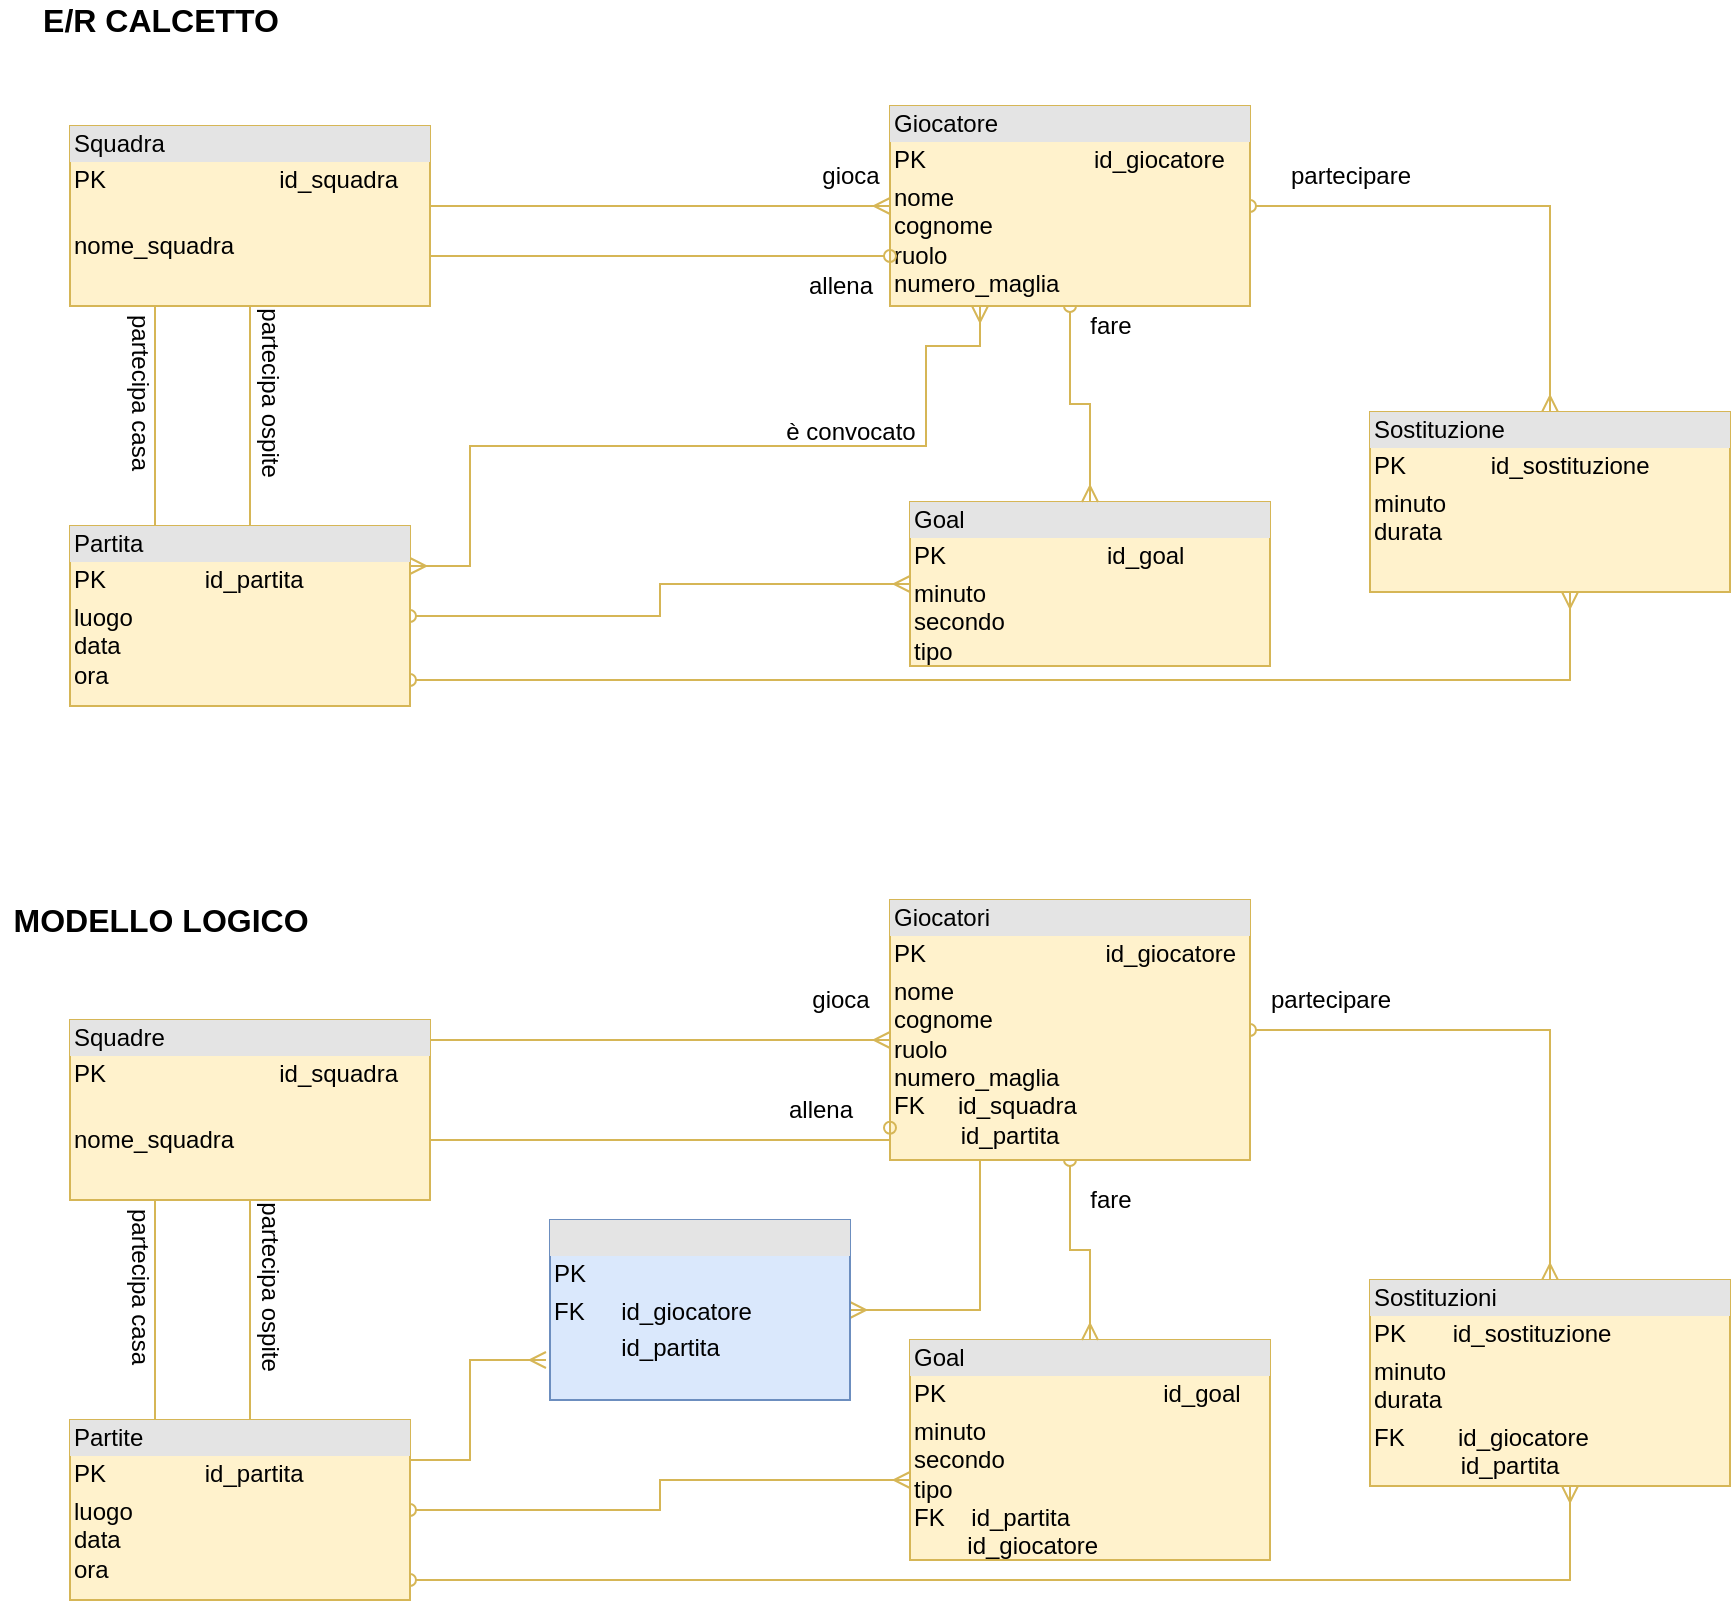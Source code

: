 <mxfile version="14.2.3" type="github">
  <diagram name="Page-1" id="e7e014a7-5840-1c2e-5031-d8a46d1fe8dd">
    <mxGraphModel dx="1038" dy="524" grid="1" gridSize="10" guides="1" tooltips="1" connect="1" arrows="1" fold="1" page="1" pageScale="1" pageWidth="1169" pageHeight="826" background="#ffffff" math="0" shadow="0">
      <root>
        <mxCell id="0" />
        <mxCell id="1" parent="0" />
        <mxCell id="w6DZIcDDy9iwqh8SUhIx-41" value="&lt;div style=&quot;box-sizing: border-box ; width: 100% ; background: #e4e4e4 ; padding: 2px&quot;&gt;Goal&lt;/div&gt;&lt;table style=&quot;width: 100% ; font-size: 1em&quot; cellpadding=&quot;2&quot; cellspacing=&quot;0&quot;&gt;&lt;tbody&gt;&lt;tr&gt;&lt;td&gt;PK&lt;/td&gt;&lt;td&gt;id_goal&lt;/td&gt;&lt;/tr&gt;&lt;tr&gt;&lt;td&gt;minuto&lt;br&gt;secondo&lt;br&gt;tipo&lt;/td&gt;&lt;td&gt;&lt;br&gt;&lt;/td&gt;&lt;/tr&gt;&lt;tr&gt;&lt;td&gt;&lt;/td&gt;&lt;td&gt;&lt;br&gt;&lt;/td&gt;&lt;/tr&gt;&lt;/tbody&gt;&lt;/table&gt;" style="verticalAlign=top;align=left;overflow=fill;html=1;fillColor=#fff2cc;strokeColor=#d6b656;" parent="1" vertex="1">
          <mxGeometry x="480" y="311" width="180" height="82" as="geometry" />
        </mxCell>
        <mxCell id="w6DZIcDDy9iwqh8SUhIx-52" style="edgeStyle=orthogonalEdgeStyle;rounded=0;orthogonalLoop=1;jettySize=auto;html=1;startArrow=oval;startFill=0;endArrow=ERmany;endFill=0;fillColor=#fff2cc;strokeColor=#d6b656;" parent="1" source="w6DZIcDDy9iwqh8SUhIx-42" target="w6DZIcDDy9iwqh8SUhIx-41" edge="1">
          <mxGeometry relative="1" as="geometry" />
        </mxCell>
        <mxCell id="w6DZIcDDy9iwqh8SUhIx-53" style="edgeStyle=orthogonalEdgeStyle;rounded=0;orthogonalLoop=1;jettySize=auto;html=1;startArrow=oval;startFill=0;endArrow=ERmany;endFill=0;fillColor=#fff2cc;strokeColor=#d6b656;" parent="1" source="w6DZIcDDy9iwqh8SUhIx-42" target="w6DZIcDDy9iwqh8SUhIx-47" edge="1">
          <mxGeometry relative="1" as="geometry">
            <mxPoint x="810" y="391" as="targetPoint" />
            <Array as="points">
              <mxPoint x="810" y="400" />
            </Array>
          </mxGeometry>
        </mxCell>
        <mxCell id="w6DZIcDDy9iwqh8SUhIx-54" style="edgeStyle=orthogonalEdgeStyle;rounded=0;orthogonalLoop=1;jettySize=auto;html=1;startArrow=ERmany;startFill=0;endArrow=ERmany;endFill=0;fillColor=#fff2cc;strokeColor=#d6b656;entryX=0.25;entryY=1;entryDx=0;entryDy=0;" parent="1" source="w6DZIcDDy9iwqh8SUhIx-42" target="w6DZIcDDy9iwqh8SUhIx-43" edge="1">
          <mxGeometry relative="1" as="geometry">
            <mxPoint x="488" y="236" as="targetPoint" />
            <Array as="points">
              <mxPoint x="260" y="343" />
              <mxPoint x="260" y="283" />
              <mxPoint x="488" y="283" />
              <mxPoint x="488" y="233" />
              <mxPoint x="515" y="233" />
            </Array>
          </mxGeometry>
        </mxCell>
        <mxCell id="w6DZIcDDy9iwqh8SUhIx-42" value="&lt;div style=&quot;box-sizing: border-box ; width: 100% ; background: #e4e4e4 ; padding: 2px&quot;&gt;Partita&lt;/div&gt;&lt;table style=&quot;width: 100% ; font-size: 1em&quot; cellpadding=&quot;2&quot; cellspacing=&quot;0&quot;&gt;&lt;tbody&gt;&lt;tr&gt;&lt;td&gt;PK&lt;/td&gt;&lt;td&gt;id_partita&lt;/td&gt;&lt;/tr&gt;&lt;tr&gt;&lt;td&gt;luogo&lt;br&gt;data&lt;br&gt;ora&lt;/td&gt;&lt;td&gt;&lt;br&gt;&lt;/td&gt;&lt;/tr&gt;&lt;tr&gt;&lt;td&gt;&lt;/td&gt;&lt;td&gt;&lt;br&gt;&lt;/td&gt;&lt;/tr&gt;&lt;/tbody&gt;&lt;/table&gt;" style="verticalAlign=top;align=left;overflow=fill;html=1;fillColor=#fff2cc;strokeColor=#d6b656;" parent="1" vertex="1">
          <mxGeometry x="60" y="323" width="170" height="90" as="geometry" />
        </mxCell>
        <mxCell id="w6DZIcDDy9iwqh8SUhIx-50" style="edgeStyle=orthogonalEdgeStyle;rounded=0;orthogonalLoop=1;jettySize=auto;html=1;endArrow=ERmany;endFill=0;startArrow=oval;startFill=0;fillColor=#fff2cc;strokeColor=#d6b656;" parent="1" source="w6DZIcDDy9iwqh8SUhIx-43" target="w6DZIcDDy9iwqh8SUhIx-47" edge="1">
          <mxGeometry relative="1" as="geometry" />
        </mxCell>
        <mxCell id="w6DZIcDDy9iwqh8SUhIx-51" style="edgeStyle=orthogonalEdgeStyle;rounded=0;orthogonalLoop=1;jettySize=auto;html=1;startArrow=oval;startFill=0;endArrow=ERmany;endFill=0;fillColor=#fff2cc;strokeColor=#d6b656;" parent="1" source="w6DZIcDDy9iwqh8SUhIx-43" target="w6DZIcDDy9iwqh8SUhIx-41" edge="1">
          <mxGeometry relative="1" as="geometry" />
        </mxCell>
        <mxCell id="w6DZIcDDy9iwqh8SUhIx-43" value="&lt;div style=&quot;box-sizing: border-box ; width: 100% ; background: #e4e4e4 ; padding: 2px&quot;&gt;Giocatore&lt;/div&gt;&lt;table style=&quot;width: 100% ; font-size: 1em&quot; cellpadding=&quot;2&quot; cellspacing=&quot;0&quot;&gt;&lt;tbody&gt;&lt;tr&gt;&lt;td&gt;PK&lt;/td&gt;&lt;td&gt;id_giocatore&lt;/td&gt;&lt;/tr&gt;&lt;tr&gt;&lt;td&gt;nome&lt;br&gt;cognome&lt;br&gt;ruolo&lt;br&gt;numero_maglia&lt;/td&gt;&lt;td&gt;&lt;br&gt;&lt;/td&gt;&lt;/tr&gt;&lt;tr&gt;&lt;td&gt;&lt;/td&gt;&lt;td&gt;&lt;br&gt;&lt;/td&gt;&lt;/tr&gt;&lt;/tbody&gt;&lt;/table&gt;" style="verticalAlign=top;align=left;overflow=fill;html=1;fillColor=#fff2cc;strokeColor=#d6b656;" parent="1" vertex="1">
          <mxGeometry x="470" y="113" width="180" height="100" as="geometry" />
        </mxCell>
        <mxCell id="w6DZIcDDy9iwqh8SUhIx-48" style="edgeStyle=orthogonalEdgeStyle;rounded=0;orthogonalLoop=1;jettySize=auto;html=1;endArrow=ERmany;endFill=0;fillColor=#fff2cc;strokeColor=#d6b656;" parent="1" source="w6DZIcDDy9iwqh8SUhIx-44" target="w6DZIcDDy9iwqh8SUhIx-43" edge="1">
          <mxGeometry relative="1" as="geometry">
            <Array as="points">
              <mxPoint x="300" y="163" />
              <mxPoint x="300" y="163" />
            </Array>
          </mxGeometry>
        </mxCell>
        <mxCell id="w6DZIcDDy9iwqh8SUhIx-55" style="edgeStyle=orthogonalEdgeStyle;rounded=0;orthogonalLoop=1;jettySize=auto;html=1;startArrow=none;startFill=0;endArrow=none;endFill=0;fillColor=#fff2cc;strokeColor=#d6b656;" parent="1" source="w6DZIcDDy9iwqh8SUhIx-44" target="w6DZIcDDy9iwqh8SUhIx-42" edge="1">
          <mxGeometry relative="1" as="geometry">
            <Array as="points">
              <mxPoint x="150" y="303" />
              <mxPoint x="150" y="303" />
            </Array>
          </mxGeometry>
        </mxCell>
        <mxCell id="w6DZIcDDy9iwqh8SUhIx-56" style="edgeStyle=orthogonalEdgeStyle;rounded=0;orthogonalLoop=1;jettySize=auto;html=1;entryX=0.25;entryY=0;entryDx=0;entryDy=0;startArrow=none;startFill=0;endArrow=none;endFill=0;fillColor=#fff2cc;strokeColor=#d6b656;" parent="1" source="w6DZIcDDy9iwqh8SUhIx-44" target="w6DZIcDDy9iwqh8SUhIx-42" edge="1">
          <mxGeometry relative="1" as="geometry">
            <Array as="points">
              <mxPoint x="103" y="273" />
            </Array>
          </mxGeometry>
        </mxCell>
        <mxCell id="w6DZIcDDy9iwqh8SUhIx-63" style="edgeStyle=orthogonalEdgeStyle;rounded=0;orthogonalLoop=1;jettySize=auto;html=1;entryX=0;entryY=0.75;entryDx=0;entryDy=0;startArrow=none;startFill=0;endArrow=oval;endFill=0;fillColor=#fff2cc;strokeColor=#d6b656;" parent="1" source="w6DZIcDDy9iwqh8SUhIx-44" target="w6DZIcDDy9iwqh8SUhIx-43" edge="1">
          <mxGeometry relative="1" as="geometry">
            <Array as="points">
              <mxPoint x="300" y="188" />
              <mxPoint x="300" y="188" />
            </Array>
          </mxGeometry>
        </mxCell>
        <mxCell id="w6DZIcDDy9iwqh8SUhIx-44" value="&lt;div style=&quot;box-sizing: border-box ; width: 100% ; background: #e4e4e4 ; padding: 2px&quot;&gt;Squadra&lt;/div&gt;&lt;table style=&quot;width: 100% ; font-size: 1em&quot; cellpadding=&quot;2&quot; cellspacing=&quot;0&quot;&gt;&lt;tbody&gt;&lt;tr&gt;&lt;td&gt;PK&lt;/td&gt;&lt;td&gt;id_squadra&lt;/td&gt;&lt;/tr&gt;&lt;tr&gt;&lt;td&gt;&lt;br&gt;nome_squadra&lt;/td&gt;&lt;td&gt;&lt;br&gt;&lt;/td&gt;&lt;/tr&gt;&lt;tr&gt;&lt;td&gt;&lt;/td&gt;&lt;td&gt;&lt;br&gt;&lt;/td&gt;&lt;/tr&gt;&lt;/tbody&gt;&lt;/table&gt;" style="verticalAlign=top;align=left;overflow=fill;html=1;fillColor=#fff2cc;strokeColor=#d6b656;" parent="1" vertex="1">
          <mxGeometry x="60" y="123" width="180" height="90" as="geometry" />
        </mxCell>
        <mxCell id="w6DZIcDDy9iwqh8SUhIx-47" value="&lt;div style=&quot;box-sizing: border-box ; width: 100% ; background: #e4e4e4 ; padding: 2px&quot;&gt;Sostituzione&lt;/div&gt;&lt;table style=&quot;width: 100% ; font-size: 1em&quot; cellpadding=&quot;2&quot; cellspacing=&quot;0&quot;&gt;&lt;tbody&gt;&lt;tr&gt;&lt;td&gt;PK&lt;/td&gt;&lt;td&gt;id_sostituzione&lt;/td&gt;&lt;/tr&gt;&lt;tr&gt;&lt;td&gt;minuto&lt;br&gt;durata&lt;/td&gt;&lt;td&gt;&lt;br&gt;&lt;/td&gt;&lt;/tr&gt;&lt;tr&gt;&lt;td&gt;&lt;/td&gt;&lt;td&gt;&lt;br&gt;&lt;/td&gt;&lt;/tr&gt;&lt;/tbody&gt;&lt;/table&gt;" style="verticalAlign=top;align=left;overflow=fill;html=1;fillColor=#fff2cc;strokeColor=#d6b656;" parent="1" vertex="1">
          <mxGeometry x="710" y="266" width="180" height="90" as="geometry" />
        </mxCell>
        <mxCell id="w6DZIcDDy9iwqh8SUhIx-57" value="partecipare" style="text;html=1;align=center;verticalAlign=middle;resizable=0;points=[];autosize=1;" parent="1" vertex="1">
          <mxGeometry x="660" y="138" width="80" height="20" as="geometry" />
        </mxCell>
        <mxCell id="w6DZIcDDy9iwqh8SUhIx-59" value="fare" style="text;html=1;align=center;verticalAlign=middle;resizable=0;points=[];autosize=1;" parent="1" vertex="1">
          <mxGeometry x="560" y="213" width="40" height="20" as="geometry" />
        </mxCell>
        <mxCell id="w6DZIcDDy9iwqh8SUhIx-60" value="è convocato" style="text;html=1;align=center;verticalAlign=middle;resizable=0;points=[];autosize=1;" parent="1" vertex="1">
          <mxGeometry x="410" y="266" width="80" height="20" as="geometry" />
        </mxCell>
        <mxCell id="w6DZIcDDy9iwqh8SUhIx-61" value="gioca" style="text;html=1;align=center;verticalAlign=middle;resizable=0;points=[];autosize=1;" parent="1" vertex="1">
          <mxGeometry x="430" y="138" width="40" height="20" as="geometry" />
        </mxCell>
        <mxCell id="w6DZIcDDy9iwqh8SUhIx-62" value="allena" style="text;html=1;align=center;verticalAlign=middle;resizable=0;points=[];autosize=1;" parent="1" vertex="1">
          <mxGeometry x="420" y="193" width="50" height="20" as="geometry" />
        </mxCell>
        <mxCell id="w6DZIcDDy9iwqh8SUhIx-64" value="partecipa ospite" style="text;html=1;align=center;verticalAlign=middle;resizable=0;points=[];autosize=1;rotation=90;" parent="1" vertex="1">
          <mxGeometry x="110" y="246" width="100" height="20" as="geometry" />
        </mxCell>
        <mxCell id="w6DZIcDDy9iwqh8SUhIx-65" value="partecipa casa" style="text;html=1;align=center;verticalAlign=middle;resizable=0;points=[];autosize=1;rotation=90;" parent="1" vertex="1">
          <mxGeometry x="50" y="246" width="90" height="20" as="geometry" />
        </mxCell>
        <mxCell id="w6DZIcDDy9iwqh8SUhIx-66" value="&lt;font style=&quot;font-size: 16px&quot;&gt;&lt;b&gt;E/R CALCETTO&lt;/b&gt;&lt;/font&gt;" style="text;html=1;align=center;verticalAlign=middle;resizable=0;points=[];autosize=1;" parent="1" vertex="1">
          <mxGeometry x="40" y="60" width="130" height="20" as="geometry" />
        </mxCell>
        <mxCell id="w6DZIcDDy9iwqh8SUhIx-67" value="&lt;font style=&quot;font-size: 16px&quot;&gt;&lt;b&gt;MODELLO LOGICO&lt;/b&gt;&lt;/font&gt;" style="text;html=1;align=center;verticalAlign=middle;resizable=0;points=[];autosize=1;" parent="1" vertex="1">
          <mxGeometry x="25" y="510" width="160" height="20" as="geometry" />
        </mxCell>
        <mxCell id="w6DZIcDDy9iwqh8SUhIx-68" value="&lt;div style=&quot;box-sizing: border-box ; width: 100% ; background: #e4e4e4 ; padding: 2px&quot;&gt;Goal&lt;/div&gt;&lt;table style=&quot;width: 100% ; font-size: 1em&quot; cellpadding=&quot;2&quot; cellspacing=&quot;0&quot;&gt;&lt;tbody&gt;&lt;tr&gt;&lt;td&gt;PK&lt;/td&gt;&lt;td&gt;id_goal&lt;/td&gt;&lt;/tr&gt;&lt;tr&gt;&lt;td&gt;minuto&lt;br&gt;secondo&lt;br&gt;tipo&lt;br&gt;FK&amp;nbsp; &amp;nbsp; id_partita&lt;br&gt;&amp;nbsp; &amp;nbsp; &amp;nbsp; &amp;nbsp; id_giocatore&lt;/td&gt;&lt;td&gt;&lt;br&gt;&lt;/td&gt;&lt;/tr&gt;&lt;tr&gt;&lt;td&gt;&lt;/td&gt;&lt;td&gt;&lt;br&gt;&lt;/td&gt;&lt;/tr&gt;&lt;/tbody&gt;&lt;/table&gt;" style="verticalAlign=top;align=left;overflow=fill;html=1;fillColor=#fff2cc;strokeColor=#d6b656;" parent="1" vertex="1">
          <mxGeometry x="480" y="730" width="180" height="110" as="geometry" />
        </mxCell>
        <mxCell id="w6DZIcDDy9iwqh8SUhIx-69" style="edgeStyle=orthogonalEdgeStyle;rounded=0;orthogonalLoop=1;jettySize=auto;html=1;startArrow=oval;startFill=0;endArrow=ERmany;endFill=0;fillColor=#fff2cc;strokeColor=#d6b656;" parent="1" source="w6DZIcDDy9iwqh8SUhIx-72" target="w6DZIcDDy9iwqh8SUhIx-68" edge="1">
          <mxGeometry relative="1" as="geometry">
            <Array as="points">
              <mxPoint x="355" y="815" />
              <mxPoint x="355" y="800" />
            </Array>
          </mxGeometry>
        </mxCell>
        <mxCell id="w6DZIcDDy9iwqh8SUhIx-70" style="edgeStyle=orthogonalEdgeStyle;rounded=0;orthogonalLoop=1;jettySize=auto;html=1;startArrow=oval;startFill=0;endArrow=ERmany;endFill=0;fillColor=#fff2cc;strokeColor=#d6b656;" parent="1" source="w6DZIcDDy9iwqh8SUhIx-72" target="w6DZIcDDy9iwqh8SUhIx-81" edge="1">
          <mxGeometry relative="1" as="geometry">
            <mxPoint x="810" y="838" as="targetPoint" />
            <Array as="points">
              <mxPoint x="810" y="850" />
            </Array>
          </mxGeometry>
        </mxCell>
        <mxCell id="w6DZIcDDy9iwqh8SUhIx-92" style="edgeStyle=orthogonalEdgeStyle;rounded=0;orthogonalLoop=1;jettySize=auto;html=1;startArrow=none;startFill=0;endArrow=ERmany;endFill=0;fillColor=#fff2cc;strokeColor=#d6b656;" parent="1" source="w6DZIcDDy9iwqh8SUhIx-72" edge="1">
          <mxGeometry relative="1" as="geometry">
            <mxPoint x="298" y="740" as="targetPoint" />
            <Array as="points">
              <mxPoint x="260" y="790" />
              <mxPoint x="260" y="740" />
            </Array>
          </mxGeometry>
        </mxCell>
        <mxCell id="w6DZIcDDy9iwqh8SUhIx-72" value="&lt;div style=&quot;box-sizing: border-box ; width: 100% ; background: #e4e4e4 ; padding: 2px&quot;&gt;Partite&lt;/div&gt;&lt;table style=&quot;width: 100% ; font-size: 1em&quot; cellpadding=&quot;2&quot; cellspacing=&quot;0&quot;&gt;&lt;tbody&gt;&lt;tr&gt;&lt;td&gt;PK&lt;/td&gt;&lt;td&gt;id_partita&lt;/td&gt;&lt;/tr&gt;&lt;tr&gt;&lt;td&gt;luogo&lt;br&gt;data&lt;br&gt;ora&lt;/td&gt;&lt;td&gt;&lt;br&gt;&lt;/td&gt;&lt;/tr&gt;&lt;tr&gt;&lt;td&gt;&lt;/td&gt;&lt;td&gt;&lt;br&gt;&lt;/td&gt;&lt;/tr&gt;&lt;/tbody&gt;&lt;/table&gt;" style="verticalAlign=top;align=left;overflow=fill;html=1;fillColor=#fff2cc;strokeColor=#d6b656;" parent="1" vertex="1">
          <mxGeometry x="60" y="770" width="170" height="90" as="geometry" />
        </mxCell>
        <mxCell id="w6DZIcDDy9iwqh8SUhIx-73" style="edgeStyle=orthogonalEdgeStyle;rounded=0;orthogonalLoop=1;jettySize=auto;html=1;endArrow=ERmany;endFill=0;startArrow=oval;startFill=0;fillColor=#fff2cc;strokeColor=#d6b656;" parent="1" source="w6DZIcDDy9iwqh8SUhIx-75" target="w6DZIcDDy9iwqh8SUhIx-81" edge="1">
          <mxGeometry relative="1" as="geometry" />
        </mxCell>
        <mxCell id="w6DZIcDDy9iwqh8SUhIx-74" style="edgeStyle=orthogonalEdgeStyle;rounded=0;orthogonalLoop=1;jettySize=auto;html=1;startArrow=oval;startFill=0;endArrow=ERmany;endFill=0;fillColor=#fff2cc;strokeColor=#d6b656;" parent="1" source="w6DZIcDDy9iwqh8SUhIx-75" target="w6DZIcDDy9iwqh8SUhIx-68" edge="1">
          <mxGeometry relative="1" as="geometry" />
        </mxCell>
        <mxCell id="w6DZIcDDy9iwqh8SUhIx-75" value="&lt;div style=&quot;box-sizing: border-box ; width: 100% ; background: #e4e4e4 ; padding: 2px&quot;&gt;Giocatori&lt;/div&gt;&lt;table style=&quot;width: 100% ; font-size: 1em&quot; cellpadding=&quot;2&quot; cellspacing=&quot;0&quot;&gt;&lt;tbody&gt;&lt;tr&gt;&lt;td&gt;PK&lt;/td&gt;&lt;td&gt;id_giocatore&lt;/td&gt;&lt;/tr&gt;&lt;tr&gt;&lt;td&gt;nome&lt;br&gt;cognome&lt;br&gt;ruolo&lt;br&gt;numero_maglia&lt;br&gt;FK&amp;nbsp; &amp;nbsp; &amp;nbsp;id_squadra&amp;nbsp;&lt;br&gt;&amp;nbsp; &amp;nbsp; &amp;nbsp; &amp;nbsp; &amp;nbsp; id_partita&lt;/td&gt;&lt;td&gt;&lt;br&gt;&lt;/td&gt;&lt;/tr&gt;&lt;tr&gt;&lt;td&gt;&lt;/td&gt;&lt;td&gt;&lt;br&gt;&lt;/td&gt;&lt;/tr&gt;&lt;/tbody&gt;&lt;/table&gt;" style="verticalAlign=top;align=left;overflow=fill;html=1;fillColor=#fff2cc;strokeColor=#d6b656;" parent="1" vertex="1">
          <mxGeometry x="470" y="510" width="180" height="130" as="geometry" />
        </mxCell>
        <mxCell id="w6DZIcDDy9iwqh8SUhIx-76" style="edgeStyle=orthogonalEdgeStyle;rounded=0;orthogonalLoop=1;jettySize=auto;html=1;endArrow=ERmany;endFill=0;fillColor=#fff2cc;strokeColor=#d6b656;" parent="1" source="w6DZIcDDy9iwqh8SUhIx-80" target="w6DZIcDDy9iwqh8SUhIx-75" edge="1">
          <mxGeometry relative="1" as="geometry">
            <Array as="points">
              <mxPoint x="360" y="580" />
              <mxPoint x="360" y="580" />
            </Array>
          </mxGeometry>
        </mxCell>
        <mxCell id="w6DZIcDDy9iwqh8SUhIx-77" style="edgeStyle=orthogonalEdgeStyle;rounded=0;orthogonalLoop=1;jettySize=auto;html=1;startArrow=none;startFill=0;endArrow=none;endFill=0;fillColor=#fff2cc;strokeColor=#d6b656;" parent="1" source="w6DZIcDDy9iwqh8SUhIx-80" target="w6DZIcDDy9iwqh8SUhIx-72" edge="1">
          <mxGeometry relative="1" as="geometry">
            <Array as="points">
              <mxPoint x="150" y="750" />
              <mxPoint x="150" y="750" />
            </Array>
          </mxGeometry>
        </mxCell>
        <mxCell id="w6DZIcDDy9iwqh8SUhIx-78" style="edgeStyle=orthogonalEdgeStyle;rounded=0;orthogonalLoop=1;jettySize=auto;html=1;entryX=0.25;entryY=0;entryDx=0;entryDy=0;startArrow=none;startFill=0;endArrow=none;endFill=0;fillColor=#fff2cc;strokeColor=#d6b656;" parent="1" source="w6DZIcDDy9iwqh8SUhIx-80" target="w6DZIcDDy9iwqh8SUhIx-72" edge="1">
          <mxGeometry relative="1" as="geometry">
            <Array as="points">
              <mxPoint x="103" y="720" />
            </Array>
          </mxGeometry>
        </mxCell>
        <mxCell id="w6DZIcDDy9iwqh8SUhIx-79" style="edgeStyle=orthogonalEdgeStyle;rounded=0;orthogonalLoop=1;jettySize=auto;html=1;startArrow=none;startFill=0;endArrow=oval;endFill=0;fillColor=#fff2cc;strokeColor=#d6b656;entryX=0;entryY=0.876;entryDx=0;entryDy=0;entryPerimeter=0;" parent="1" source="w6DZIcDDy9iwqh8SUhIx-80" target="w6DZIcDDy9iwqh8SUhIx-75" edge="1">
          <mxGeometry relative="1" as="geometry">
            <mxPoint x="460" y="630" as="targetPoint" />
            <Array as="points">
              <mxPoint x="470" y="630" />
            </Array>
          </mxGeometry>
        </mxCell>
        <mxCell id="w6DZIcDDy9iwqh8SUhIx-80" value="&lt;div style=&quot;box-sizing: border-box ; width: 100% ; background: #e4e4e4 ; padding: 2px&quot;&gt;Squadre&lt;/div&gt;&lt;table style=&quot;width: 100% ; font-size: 1em&quot; cellpadding=&quot;2&quot; cellspacing=&quot;0&quot;&gt;&lt;tbody&gt;&lt;tr&gt;&lt;td&gt;PK&lt;/td&gt;&lt;td&gt;id_squadra&lt;/td&gt;&lt;/tr&gt;&lt;tr&gt;&lt;td&gt;&lt;br&gt;nome_squadra&lt;/td&gt;&lt;td&gt;&lt;br&gt;&lt;/td&gt;&lt;/tr&gt;&lt;tr&gt;&lt;td&gt;&lt;/td&gt;&lt;td&gt;&lt;br&gt;&lt;/td&gt;&lt;/tr&gt;&lt;/tbody&gt;&lt;/table&gt;" style="verticalAlign=top;align=left;overflow=fill;html=1;fillColor=#fff2cc;strokeColor=#d6b656;" parent="1" vertex="1">
          <mxGeometry x="60" y="570" width="180" height="90" as="geometry" />
        </mxCell>
        <mxCell id="w6DZIcDDy9iwqh8SUhIx-81" value="&lt;div style=&quot;box-sizing: border-box ; width: 100% ; background: #e4e4e4 ; padding: 2px&quot;&gt;Sostituzioni&lt;/div&gt;&lt;table style=&quot;width: 100% ; font-size: 1em&quot; cellpadding=&quot;2&quot; cellspacing=&quot;0&quot;&gt;&lt;tbody&gt;&lt;tr&gt;&lt;td&gt;PK&amp;nbsp; &amp;nbsp; &amp;nbsp; &amp;nbsp;id_sostituzione&lt;/td&gt;&lt;td&gt;&lt;br&gt;&lt;/td&gt;&lt;/tr&gt;&lt;tr&gt;&lt;td&gt;minuto&lt;br&gt;durata&lt;/td&gt;&lt;td&gt;&lt;br&gt;&lt;/td&gt;&lt;/tr&gt;&lt;tr&gt;&lt;td&gt;FK&amp;nbsp; &amp;nbsp; &amp;nbsp; &amp;nbsp; id_giocatore&lt;br&gt;&amp;nbsp; &amp;nbsp; &amp;nbsp; &amp;nbsp; &amp;nbsp; &amp;nbsp; &amp;nbsp;id_partita&lt;/td&gt;&lt;td&gt;&lt;br&gt;&lt;/td&gt;&lt;/tr&gt;&lt;/tbody&gt;&lt;/table&gt;" style="verticalAlign=top;align=left;overflow=fill;html=1;fillColor=#fff2cc;strokeColor=#d6b656;" parent="1" vertex="1">
          <mxGeometry x="710" y="700" width="180" height="103" as="geometry" />
        </mxCell>
        <mxCell id="w6DZIcDDy9iwqh8SUhIx-82" value="partecipare" style="text;html=1;align=center;verticalAlign=middle;resizable=0;points=[];autosize=1;" parent="1" vertex="1">
          <mxGeometry x="650" y="550" width="80" height="20" as="geometry" />
        </mxCell>
        <mxCell id="w6DZIcDDy9iwqh8SUhIx-83" value="fare" style="text;html=1;align=center;verticalAlign=middle;resizable=0;points=[];autosize=1;" parent="1" vertex="1">
          <mxGeometry x="560" y="650" width="40" height="20" as="geometry" />
        </mxCell>
        <mxCell id="w6DZIcDDy9iwqh8SUhIx-85" value="gioca" style="text;html=1;align=center;verticalAlign=middle;resizable=0;points=[];autosize=1;" parent="1" vertex="1">
          <mxGeometry x="425" y="550" width="40" height="20" as="geometry" />
        </mxCell>
        <mxCell id="w6DZIcDDy9iwqh8SUhIx-86" value="allena" style="text;html=1;align=center;verticalAlign=middle;resizable=0;points=[];autosize=1;" parent="1" vertex="1">
          <mxGeometry x="410" y="605" width="50" height="20" as="geometry" />
        </mxCell>
        <mxCell id="w6DZIcDDy9iwqh8SUhIx-87" value="partecipa ospite" style="text;html=1;align=center;verticalAlign=middle;resizable=0;points=[];autosize=1;rotation=90;" parent="1" vertex="1">
          <mxGeometry x="110" y="693" width="100" height="20" as="geometry" />
        </mxCell>
        <mxCell id="w6DZIcDDy9iwqh8SUhIx-88" value="partecipa casa" style="text;html=1;align=center;verticalAlign=middle;resizable=0;points=[];autosize=1;rotation=90;" parent="1" vertex="1">
          <mxGeometry x="50" y="693" width="90" height="20" as="geometry" />
        </mxCell>
        <mxCell id="w6DZIcDDy9iwqh8SUhIx-93" style="edgeStyle=orthogonalEdgeStyle;rounded=0;orthogonalLoop=1;jettySize=auto;html=1;entryX=0.25;entryY=1;entryDx=0;entryDy=0;startArrow=ERmany;startFill=0;endArrow=none;endFill=0;fillColor=#fff2cc;strokeColor=#d6b656;" parent="1" source="w6DZIcDDy9iwqh8SUhIx-91" target="w6DZIcDDy9iwqh8SUhIx-75" edge="1">
          <mxGeometry relative="1" as="geometry" />
        </mxCell>
        <mxCell id="w6DZIcDDy9iwqh8SUhIx-91" value="&lt;div style=&quot;box-sizing: border-box ; width: 100% ; background: #e4e4e4 ; padding: 2px&quot;&gt;&lt;br&gt;&lt;/div&gt;&lt;table style=&quot;width: 100% ; font-size: 1em&quot; cellpadding=&quot;2&quot; cellspacing=&quot;0&quot;&gt;&lt;tbody&gt;&lt;tr&gt;&lt;td&gt;PK&lt;/td&gt;&lt;td&gt;&lt;br&gt;&lt;/td&gt;&lt;/tr&gt;&lt;tr&gt;&lt;td&gt;FK&lt;/td&gt;&lt;td&gt;id_giocatore&lt;/td&gt;&lt;/tr&gt;&lt;tr&gt;&lt;td&gt;&lt;/td&gt;&lt;td&gt;id_partita&lt;/td&gt;&lt;/tr&gt;&lt;/tbody&gt;&lt;/table&gt;" style="verticalAlign=top;align=left;overflow=fill;html=1;fillColor=#dae8fc;strokeColor=#6c8ebf;" parent="1" vertex="1">
          <mxGeometry x="300" y="670" width="150" height="90" as="geometry" />
        </mxCell>
      </root>
    </mxGraphModel>
  </diagram>
</mxfile>
